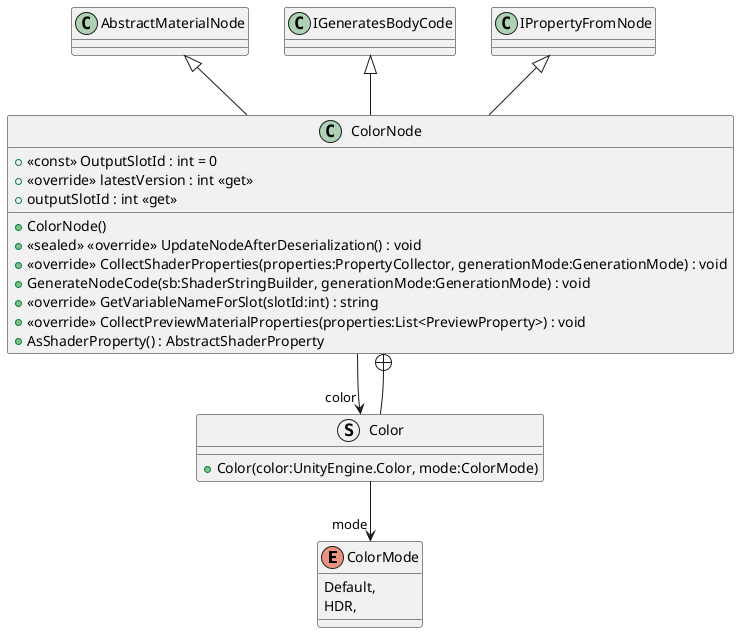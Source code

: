 @startuml
enum ColorMode {
    Default,
    HDR,
}
class ColorNode {
    + <<const>> OutputSlotId : int = 0
    + <<override>> latestVersion : int <<get>>
    + ColorNode()
    + <<sealed>> <<override>> UpdateNodeAfterDeserialization() : void
    + <<override>> CollectShaderProperties(properties:PropertyCollector, generationMode:GenerationMode) : void
    + GenerateNodeCode(sb:ShaderStringBuilder, generationMode:GenerationMode) : void
    + <<override>> GetVariableNameForSlot(slotId:int) : string
    + <<override>> CollectPreviewMaterialProperties(properties:List<PreviewProperty>) : void
    + AsShaderProperty() : AbstractShaderProperty
    + outputSlotId : int <<get>>
}
struct Color {
    + Color(color:UnityEngine.Color, mode:ColorMode)
}
AbstractMaterialNode <|-- ColorNode
IGeneratesBodyCode <|-- ColorNode
IPropertyFromNode <|-- ColorNode
ColorNode --> "color" Color
ColorNode +-- Color
Color --> "mode" ColorMode
@enduml
